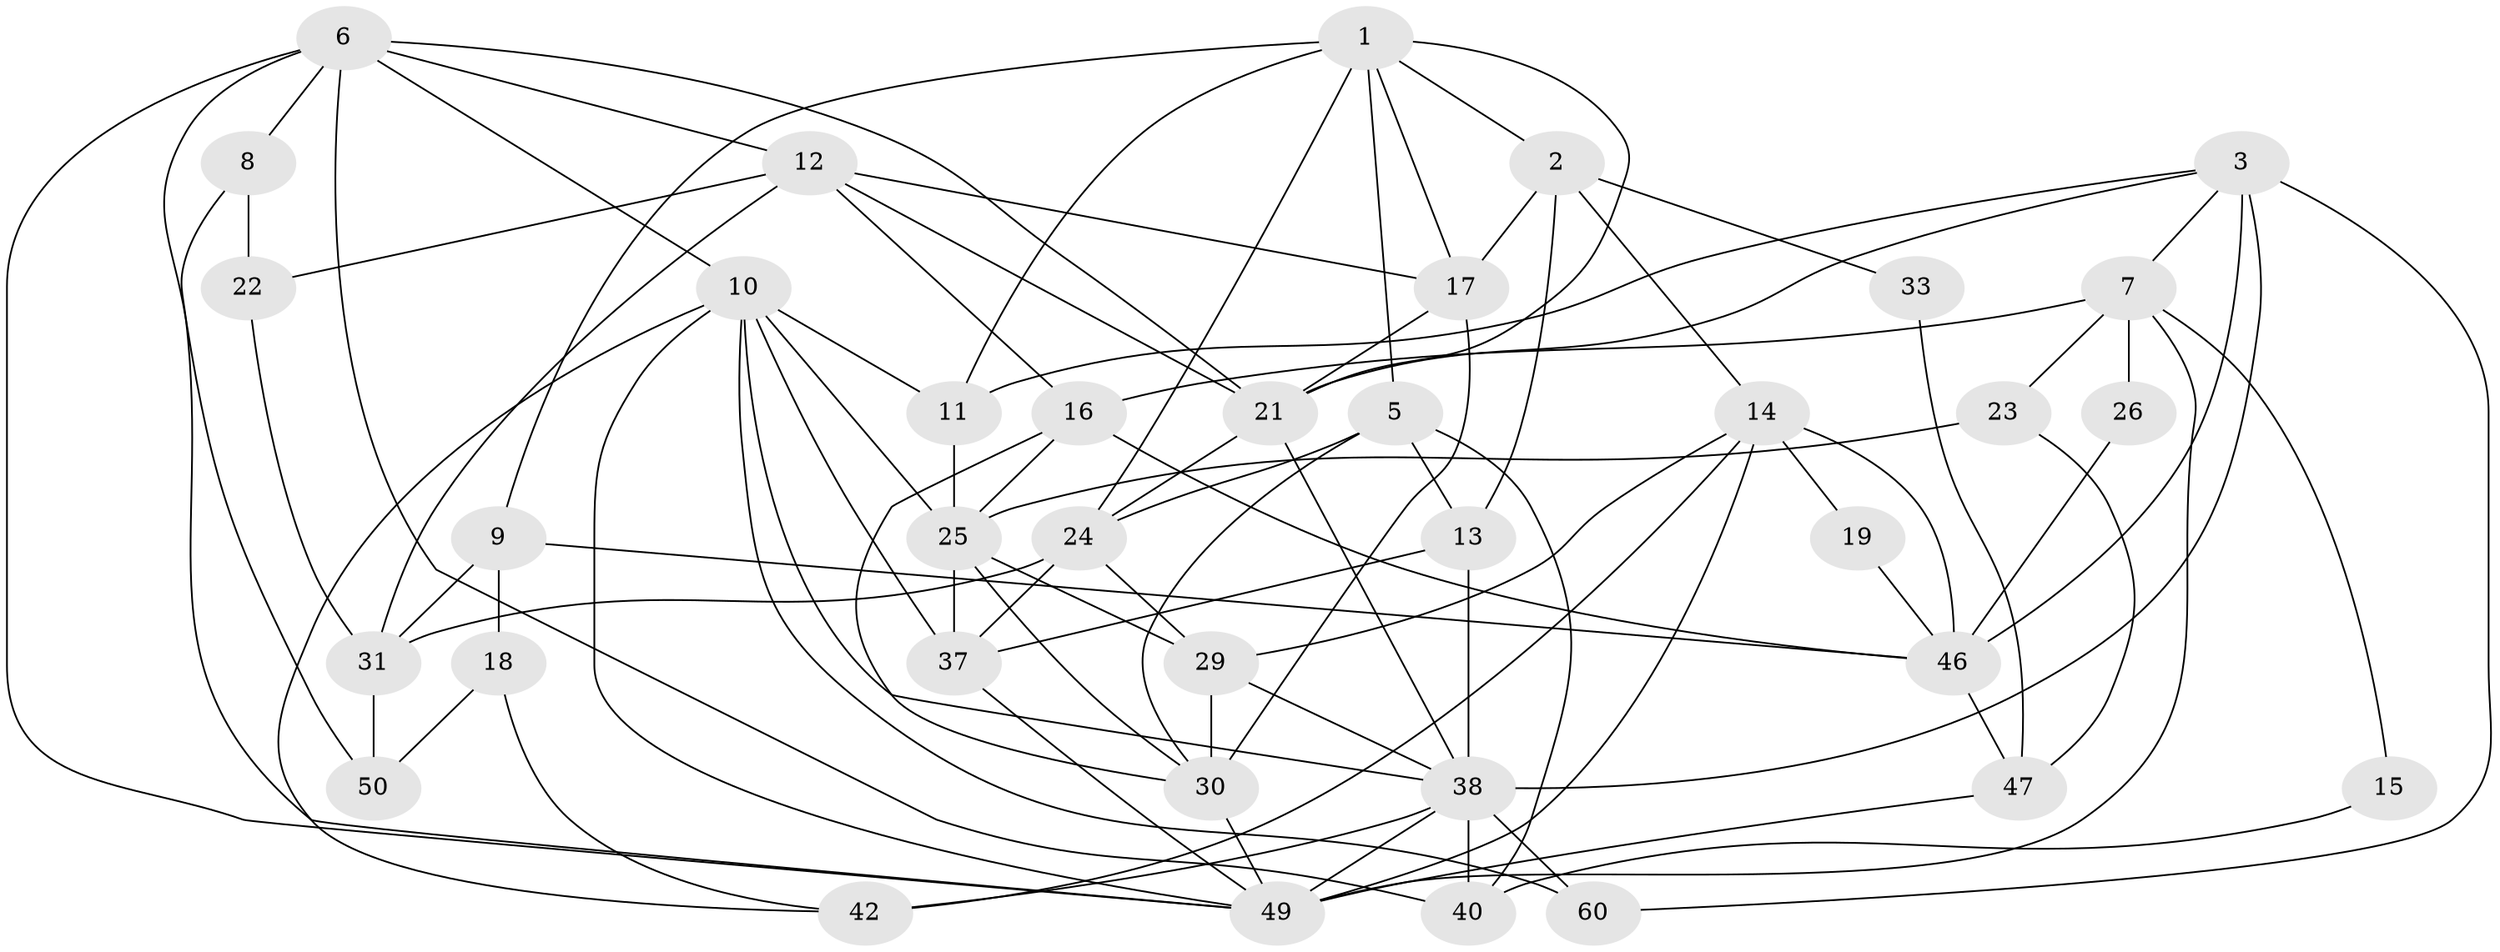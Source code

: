 // original degree distribution, {6: 0.08333333333333333, 2: 0.11666666666666667, 5: 0.18333333333333332, 3: 0.2833333333333333, 4: 0.2833333333333333, 7: 0.03333333333333333, 8: 0.016666666666666666}
// Generated by graph-tools (version 1.1) at 2025/42/03/06/25 10:42:01]
// undirected, 37 vertices, 91 edges
graph export_dot {
graph [start="1"]
  node [color=gray90,style=filled];
  1 [super="+48"];
  2 [super="+45"];
  3 [super="+4"];
  5 [super="+51"];
  6 [super="+57"];
  7 [super="+36"];
  8;
  9 [super="+35"];
  10 [super="+32"];
  11;
  12 [super="+28"];
  13;
  14 [super="+20"];
  15;
  16 [super="+39"];
  17 [super="+34"];
  18 [super="+54"];
  19;
  21 [super="+27"];
  22;
  23;
  24 [super="+41"];
  25 [super="+56"];
  26;
  29 [super="+43"];
  30;
  31 [super="+52"];
  33;
  37 [super="+44"];
  38 [super="+58"];
  40;
  42;
  46 [super="+55"];
  47 [super="+59"];
  49 [super="+53"];
  50;
  60;
  1 -- 11;
  1 -- 9;
  1 -- 17;
  1 -- 24;
  1 -- 5;
  1 -- 21;
  1 -- 2;
  2 -- 17;
  2 -- 33;
  2 -- 13;
  2 -- 14;
  3 -- 60;
  3 -- 38;
  3 -- 11;
  3 -- 46;
  3 -- 21;
  3 -- 7;
  5 -- 30;
  5 -- 40;
  5 -- 24;
  5 -- 13;
  6 -- 21;
  6 -- 49;
  6 -- 10;
  6 -- 50;
  6 -- 8;
  6 -- 40;
  6 -- 12;
  7 -- 15;
  7 -- 23;
  7 -- 26 [weight=2];
  7 -- 16;
  7 -- 49;
  8 -- 22;
  8 -- 49;
  9 -- 46;
  9 -- 18;
  9 -- 31;
  10 -- 37 [weight=3];
  10 -- 38;
  10 -- 42;
  10 -- 60;
  10 -- 49;
  10 -- 11;
  10 -- 25;
  11 -- 25;
  12 -- 17;
  12 -- 16;
  12 -- 21;
  12 -- 22;
  12 -- 31;
  13 -- 37;
  13 -- 38;
  14 -- 49 [weight=2];
  14 -- 46;
  14 -- 19;
  14 -- 42;
  14 -- 29;
  15 -- 40;
  16 -- 25;
  16 -- 46;
  16 -- 30;
  17 -- 21;
  17 -- 30;
  18 -- 42;
  18 -- 50;
  19 -- 46;
  21 -- 38;
  21 -- 24;
  22 -- 31;
  23 -- 47;
  23 -- 25;
  24 -- 29;
  24 -- 37;
  24 -- 31;
  25 -- 29;
  25 -- 30;
  25 -- 37;
  26 -- 46;
  29 -- 30 [weight=2];
  29 -- 38;
  30 -- 49;
  31 -- 50;
  33 -- 47;
  37 -- 49;
  38 -- 40;
  38 -- 60;
  38 -- 49;
  38 -- 42;
  46 -- 47;
  47 -- 49;
}
